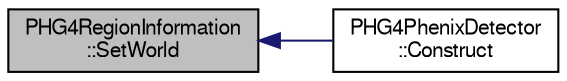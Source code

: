 digraph "PHG4RegionInformation::SetWorld"
{
  bgcolor="transparent";
  edge [fontname="FreeSans",fontsize="10",labelfontname="FreeSans",labelfontsize="10"];
  node [fontname="FreeSans",fontsize="10",shape=record];
  rankdir="LR";
  Node1 [label="PHG4RegionInformation\l::SetWorld",height=0.2,width=0.4,color="black", fillcolor="grey75", style="filled" fontcolor="black"];
  Node1 -> Node2 [dir="back",color="midnightblue",fontsize="10",style="solid",fontname="FreeSans"];
  Node2 [label="PHG4PhenixDetector\l::Construct",height=0.2,width=0.4,color="black",URL="$d1/d13/classPHG4PhenixDetector.html#aed5e9a8d0ba20e1fef8a48240aa06b85",tooltip="this is called by geant to actually construct all detectors "];
}
